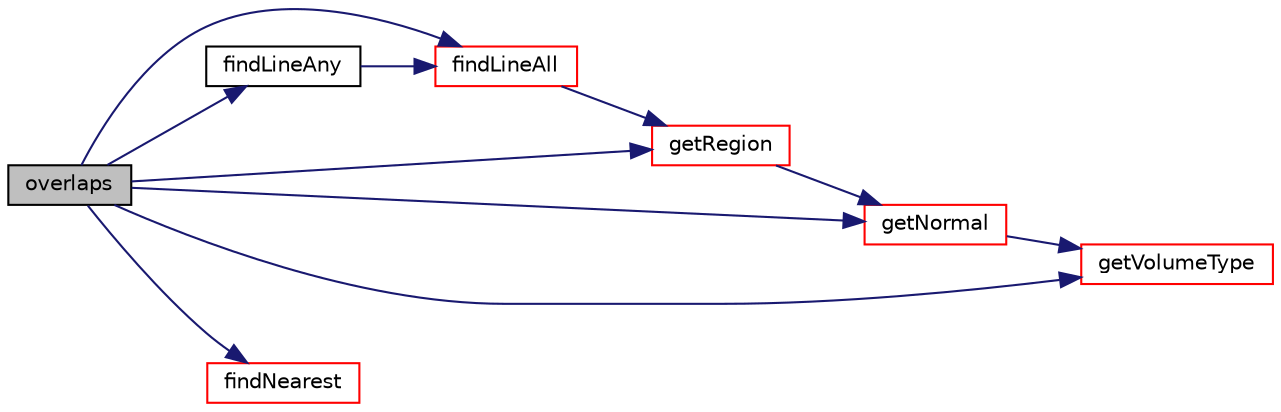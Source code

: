 digraph "overlaps"
{
  bgcolor="transparent";
  edge [fontname="Helvetica",fontsize="10",labelfontname="Helvetica",labelfontsize="10"];
  node [fontname="Helvetica",fontsize="10",shape=record];
  rankdir="LR";
  Node1 [label="overlaps",height=0.2,width=0.4,color="black", fillcolor="grey75", style="filled", fontcolor="black"];
  Node1 -> Node2 [color="midnightblue",fontsize="10",style="solid",fontname="Helvetica"];
  Node2 [label="findLineAll",height=0.2,width=0.4,color="red",URL="$a02319.html#a22df1d4ae0772ff535fd44a86742d198",tooltip="Get all intersections in order from start to end. "];
  Node2 -> Node3 [color="midnightblue",fontsize="10",style="solid",fontname="Helvetica"];
  Node3 [label="getRegion",height=0.2,width=0.4,color="red",URL="$a02319.html#aa169783cb670368723f3780399953280",tooltip="From a set of points and indices get the region. "];
  Node3 -> Node4 [color="midnightblue",fontsize="10",style="solid",fontname="Helvetica"];
  Node4 [label="getNormal",height=0.2,width=0.4,color="red",URL="$a02319.html#a502647d85c5dad76c637a7380d92a63d",tooltip="From a set of points and indices get the normal. "];
  Node4 -> Node5 [color="midnightblue",fontsize="10",style="solid",fontname="Helvetica"];
  Node5 [label="getVolumeType",height=0.2,width=0.4,color="red",URL="$a02319.html#a841fec7c9618319def0abf8af87b96d4",tooltip="Determine type (inside/outside/mixed) for point. unknown if. "];
  Node1 -> Node6 [color="midnightblue",fontsize="10",style="solid",fontname="Helvetica"];
  Node6 [label="findLineAny",height=0.2,width=0.4,color="black",URL="$a02319.html#ac65d782c6c6dd90c8a8f260986b64cf4",tooltip="Return any intersection on segment from start to end. "];
  Node6 -> Node2 [color="midnightblue",fontsize="10",style="solid",fontname="Helvetica"];
  Node1 -> Node7 [color="midnightblue",fontsize="10",style="solid",fontname="Helvetica"];
  Node7 [label="findNearest",height=0.2,width=0.4,color="red",URL="$a02319.html#ad64c821f48b189f0be09244ae2037fdc"];
  Node1 -> Node4 [color="midnightblue",fontsize="10",style="solid",fontname="Helvetica"];
  Node1 -> Node3 [color="midnightblue",fontsize="10",style="solid",fontname="Helvetica"];
  Node1 -> Node5 [color="midnightblue",fontsize="10",style="solid",fontname="Helvetica"];
}
